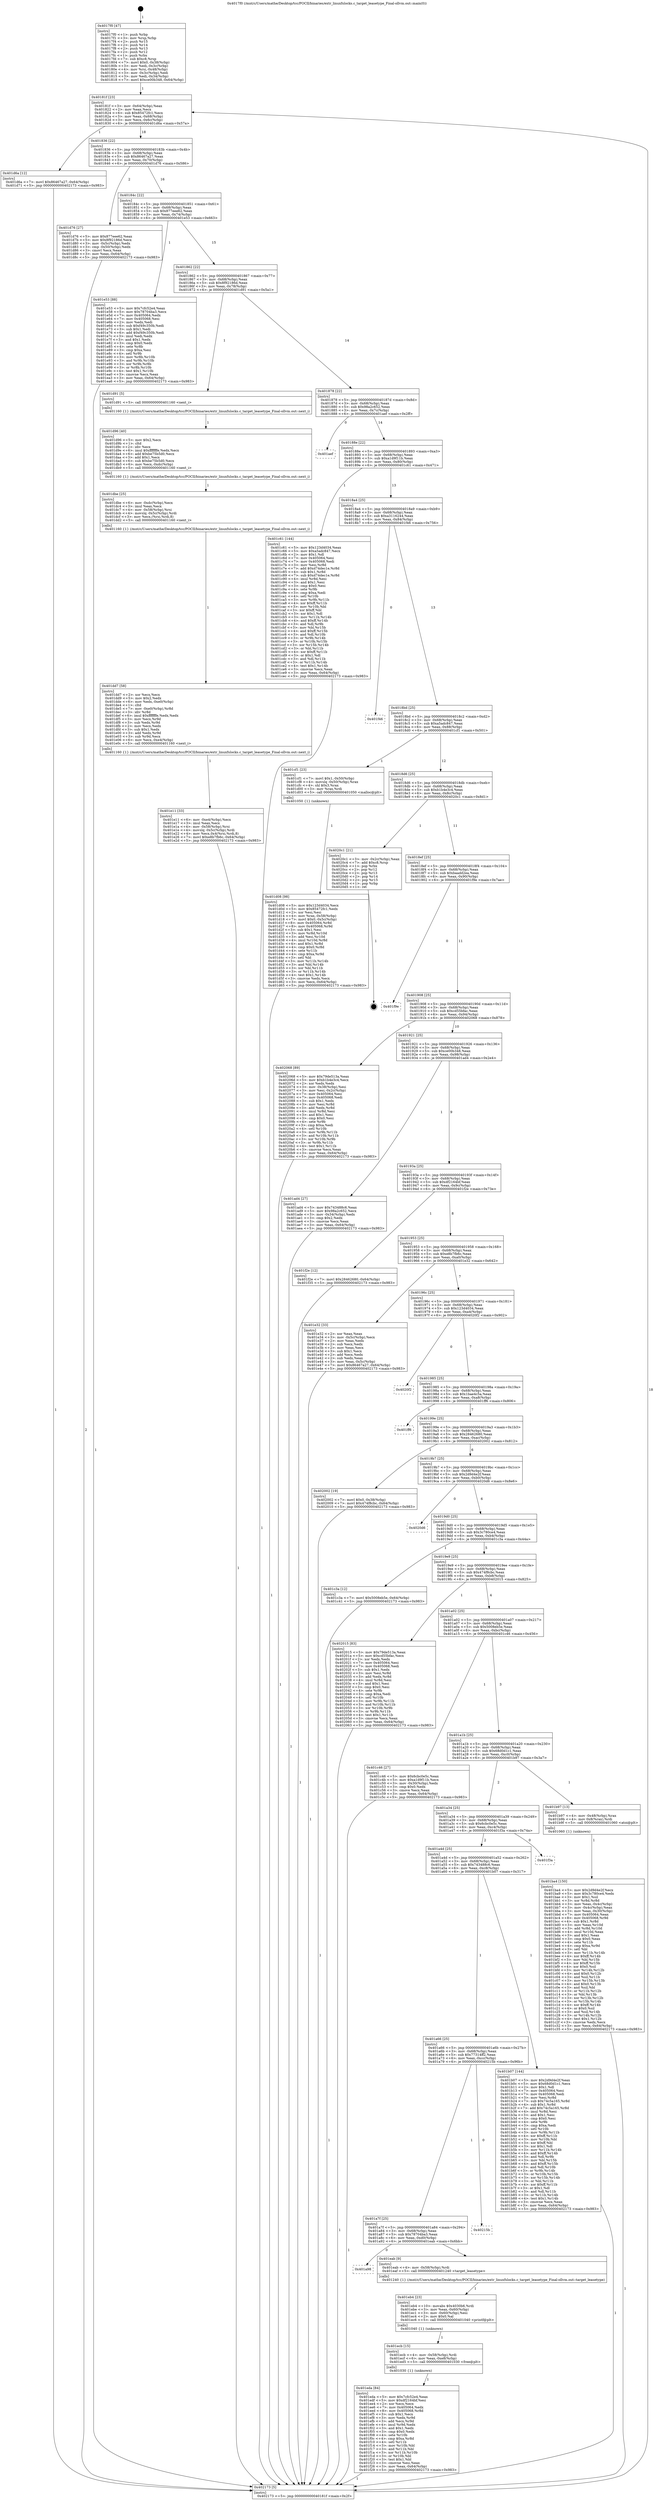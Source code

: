 digraph "0x4017f0" {
  label = "0x4017f0 (/mnt/c/Users/mathe/Desktop/tcc/POCII/binaries/extr_linuxfslocks.c_target_leasetype_Final-ollvm.out::main(0))"
  labelloc = "t"
  node[shape=record]

  Entry [label="",width=0.3,height=0.3,shape=circle,fillcolor=black,style=filled]
  "0x40181f" [label="{
     0x40181f [23]\l
     | [instrs]\l
     &nbsp;&nbsp;0x40181f \<+3\>: mov -0x64(%rbp),%eax\l
     &nbsp;&nbsp;0x401822 \<+2\>: mov %eax,%ecx\l
     &nbsp;&nbsp;0x401824 \<+6\>: sub $0x85472fc1,%ecx\l
     &nbsp;&nbsp;0x40182a \<+3\>: mov %eax,-0x68(%rbp)\l
     &nbsp;&nbsp;0x40182d \<+3\>: mov %ecx,-0x6c(%rbp)\l
     &nbsp;&nbsp;0x401830 \<+6\>: je 0000000000401d6a \<main+0x57a\>\l
  }"]
  "0x401d6a" [label="{
     0x401d6a [12]\l
     | [instrs]\l
     &nbsp;&nbsp;0x401d6a \<+7\>: movl $0x86467a27,-0x64(%rbp)\l
     &nbsp;&nbsp;0x401d71 \<+5\>: jmp 0000000000402173 \<main+0x983\>\l
  }"]
  "0x401836" [label="{
     0x401836 [22]\l
     | [instrs]\l
     &nbsp;&nbsp;0x401836 \<+5\>: jmp 000000000040183b \<main+0x4b\>\l
     &nbsp;&nbsp;0x40183b \<+3\>: mov -0x68(%rbp),%eax\l
     &nbsp;&nbsp;0x40183e \<+5\>: sub $0x86467a27,%eax\l
     &nbsp;&nbsp;0x401843 \<+3\>: mov %eax,-0x70(%rbp)\l
     &nbsp;&nbsp;0x401846 \<+6\>: je 0000000000401d76 \<main+0x586\>\l
  }"]
  Exit [label="",width=0.3,height=0.3,shape=circle,fillcolor=black,style=filled,peripheries=2]
  "0x401d76" [label="{
     0x401d76 [27]\l
     | [instrs]\l
     &nbsp;&nbsp;0x401d76 \<+5\>: mov $0x877eee62,%eax\l
     &nbsp;&nbsp;0x401d7b \<+5\>: mov $0x8f92186d,%ecx\l
     &nbsp;&nbsp;0x401d80 \<+3\>: mov -0x5c(%rbp),%edx\l
     &nbsp;&nbsp;0x401d83 \<+3\>: cmp -0x50(%rbp),%edx\l
     &nbsp;&nbsp;0x401d86 \<+3\>: cmovl %ecx,%eax\l
     &nbsp;&nbsp;0x401d89 \<+3\>: mov %eax,-0x64(%rbp)\l
     &nbsp;&nbsp;0x401d8c \<+5\>: jmp 0000000000402173 \<main+0x983\>\l
  }"]
  "0x40184c" [label="{
     0x40184c [22]\l
     | [instrs]\l
     &nbsp;&nbsp;0x40184c \<+5\>: jmp 0000000000401851 \<main+0x61\>\l
     &nbsp;&nbsp;0x401851 \<+3\>: mov -0x68(%rbp),%eax\l
     &nbsp;&nbsp;0x401854 \<+5\>: sub $0x877eee62,%eax\l
     &nbsp;&nbsp;0x401859 \<+3\>: mov %eax,-0x74(%rbp)\l
     &nbsp;&nbsp;0x40185c \<+6\>: je 0000000000401e53 \<main+0x663\>\l
  }"]
  "0x401eda" [label="{
     0x401eda [84]\l
     | [instrs]\l
     &nbsp;&nbsp;0x401eda \<+5\>: mov $0x7cfc52e4,%eax\l
     &nbsp;&nbsp;0x401edf \<+5\>: mov $0xdf2164bf,%esi\l
     &nbsp;&nbsp;0x401ee4 \<+2\>: xor %ecx,%ecx\l
     &nbsp;&nbsp;0x401ee6 \<+7\>: mov 0x405064,%edx\l
     &nbsp;&nbsp;0x401eed \<+8\>: mov 0x405068,%r8d\l
     &nbsp;&nbsp;0x401ef5 \<+3\>: sub $0x1,%ecx\l
     &nbsp;&nbsp;0x401ef8 \<+3\>: mov %edx,%r9d\l
     &nbsp;&nbsp;0x401efb \<+3\>: add %ecx,%r9d\l
     &nbsp;&nbsp;0x401efe \<+4\>: imul %r9d,%edx\l
     &nbsp;&nbsp;0x401f02 \<+3\>: and $0x1,%edx\l
     &nbsp;&nbsp;0x401f05 \<+3\>: cmp $0x0,%edx\l
     &nbsp;&nbsp;0x401f08 \<+4\>: sete %r10b\l
     &nbsp;&nbsp;0x401f0c \<+4\>: cmp $0xa,%r8d\l
     &nbsp;&nbsp;0x401f10 \<+4\>: setl %r11b\l
     &nbsp;&nbsp;0x401f14 \<+3\>: mov %r10b,%bl\l
     &nbsp;&nbsp;0x401f17 \<+3\>: and %r11b,%bl\l
     &nbsp;&nbsp;0x401f1a \<+3\>: xor %r11b,%r10b\l
     &nbsp;&nbsp;0x401f1d \<+3\>: or %r10b,%bl\l
     &nbsp;&nbsp;0x401f20 \<+3\>: test $0x1,%bl\l
     &nbsp;&nbsp;0x401f23 \<+3\>: cmovne %esi,%eax\l
     &nbsp;&nbsp;0x401f26 \<+3\>: mov %eax,-0x64(%rbp)\l
     &nbsp;&nbsp;0x401f29 \<+5\>: jmp 0000000000402173 \<main+0x983\>\l
  }"]
  "0x401e53" [label="{
     0x401e53 [88]\l
     | [instrs]\l
     &nbsp;&nbsp;0x401e53 \<+5\>: mov $0x7cfc52e4,%eax\l
     &nbsp;&nbsp;0x401e58 \<+5\>: mov $0x78704ba3,%ecx\l
     &nbsp;&nbsp;0x401e5d \<+7\>: mov 0x405064,%edx\l
     &nbsp;&nbsp;0x401e64 \<+7\>: mov 0x405068,%esi\l
     &nbsp;&nbsp;0x401e6b \<+2\>: mov %edx,%edi\l
     &nbsp;&nbsp;0x401e6d \<+6\>: sub $0xf49c350b,%edi\l
     &nbsp;&nbsp;0x401e73 \<+3\>: sub $0x1,%edi\l
     &nbsp;&nbsp;0x401e76 \<+6\>: add $0xf49c350b,%edi\l
     &nbsp;&nbsp;0x401e7c \<+3\>: imul %edi,%edx\l
     &nbsp;&nbsp;0x401e7f \<+3\>: and $0x1,%edx\l
     &nbsp;&nbsp;0x401e82 \<+3\>: cmp $0x0,%edx\l
     &nbsp;&nbsp;0x401e85 \<+4\>: sete %r8b\l
     &nbsp;&nbsp;0x401e89 \<+3\>: cmp $0xa,%esi\l
     &nbsp;&nbsp;0x401e8c \<+4\>: setl %r9b\l
     &nbsp;&nbsp;0x401e90 \<+3\>: mov %r8b,%r10b\l
     &nbsp;&nbsp;0x401e93 \<+3\>: and %r9b,%r10b\l
     &nbsp;&nbsp;0x401e96 \<+3\>: xor %r9b,%r8b\l
     &nbsp;&nbsp;0x401e99 \<+3\>: or %r8b,%r10b\l
     &nbsp;&nbsp;0x401e9c \<+4\>: test $0x1,%r10b\l
     &nbsp;&nbsp;0x401ea0 \<+3\>: cmovne %ecx,%eax\l
     &nbsp;&nbsp;0x401ea3 \<+3\>: mov %eax,-0x64(%rbp)\l
     &nbsp;&nbsp;0x401ea6 \<+5\>: jmp 0000000000402173 \<main+0x983\>\l
  }"]
  "0x401862" [label="{
     0x401862 [22]\l
     | [instrs]\l
     &nbsp;&nbsp;0x401862 \<+5\>: jmp 0000000000401867 \<main+0x77\>\l
     &nbsp;&nbsp;0x401867 \<+3\>: mov -0x68(%rbp),%eax\l
     &nbsp;&nbsp;0x40186a \<+5\>: sub $0x8f92186d,%eax\l
     &nbsp;&nbsp;0x40186f \<+3\>: mov %eax,-0x78(%rbp)\l
     &nbsp;&nbsp;0x401872 \<+6\>: je 0000000000401d91 \<main+0x5a1\>\l
  }"]
  "0x401ecb" [label="{
     0x401ecb [15]\l
     | [instrs]\l
     &nbsp;&nbsp;0x401ecb \<+4\>: mov -0x58(%rbp),%rdi\l
     &nbsp;&nbsp;0x401ecf \<+6\>: mov %eax,-0xe8(%rbp)\l
     &nbsp;&nbsp;0x401ed5 \<+5\>: call 0000000000401030 \<free@plt\>\l
     | [calls]\l
     &nbsp;&nbsp;0x401030 \{1\} (unknown)\l
  }"]
  "0x401d91" [label="{
     0x401d91 [5]\l
     | [instrs]\l
     &nbsp;&nbsp;0x401d91 \<+5\>: call 0000000000401160 \<next_i\>\l
     | [calls]\l
     &nbsp;&nbsp;0x401160 \{1\} (/mnt/c/Users/mathe/Desktop/tcc/POCII/binaries/extr_linuxfslocks.c_target_leasetype_Final-ollvm.out::next_i)\l
  }"]
  "0x401878" [label="{
     0x401878 [22]\l
     | [instrs]\l
     &nbsp;&nbsp;0x401878 \<+5\>: jmp 000000000040187d \<main+0x8d\>\l
     &nbsp;&nbsp;0x40187d \<+3\>: mov -0x68(%rbp),%eax\l
     &nbsp;&nbsp;0x401880 \<+5\>: sub $0x98a2c652,%eax\l
     &nbsp;&nbsp;0x401885 \<+3\>: mov %eax,-0x7c(%rbp)\l
     &nbsp;&nbsp;0x401888 \<+6\>: je 0000000000401aef \<main+0x2ff\>\l
  }"]
  "0x401eb4" [label="{
     0x401eb4 [23]\l
     | [instrs]\l
     &nbsp;&nbsp;0x401eb4 \<+10\>: movabs $0x4030b6,%rdi\l
     &nbsp;&nbsp;0x401ebe \<+3\>: mov %eax,-0x60(%rbp)\l
     &nbsp;&nbsp;0x401ec1 \<+3\>: mov -0x60(%rbp),%esi\l
     &nbsp;&nbsp;0x401ec4 \<+2\>: mov $0x0,%al\l
     &nbsp;&nbsp;0x401ec6 \<+5\>: call 0000000000401040 \<printf@plt\>\l
     | [calls]\l
     &nbsp;&nbsp;0x401040 \{1\} (unknown)\l
  }"]
  "0x401aef" [label="{
     0x401aef\l
  }", style=dashed]
  "0x40188e" [label="{
     0x40188e [22]\l
     | [instrs]\l
     &nbsp;&nbsp;0x40188e \<+5\>: jmp 0000000000401893 \<main+0xa3\>\l
     &nbsp;&nbsp;0x401893 \<+3\>: mov -0x68(%rbp),%eax\l
     &nbsp;&nbsp;0x401896 \<+5\>: sub $0xa1d9f11b,%eax\l
     &nbsp;&nbsp;0x40189b \<+3\>: mov %eax,-0x80(%rbp)\l
     &nbsp;&nbsp;0x40189e \<+6\>: je 0000000000401c61 \<main+0x471\>\l
  }"]
  "0x401a98" [label="{
     0x401a98\l
  }", style=dashed]
  "0x401c61" [label="{
     0x401c61 [144]\l
     | [instrs]\l
     &nbsp;&nbsp;0x401c61 \<+5\>: mov $0x123d4034,%eax\l
     &nbsp;&nbsp;0x401c66 \<+5\>: mov $0xa5adc847,%ecx\l
     &nbsp;&nbsp;0x401c6b \<+2\>: mov $0x1,%dl\l
     &nbsp;&nbsp;0x401c6d \<+7\>: mov 0x405064,%esi\l
     &nbsp;&nbsp;0x401c74 \<+7\>: mov 0x405068,%edi\l
     &nbsp;&nbsp;0x401c7b \<+3\>: mov %esi,%r8d\l
     &nbsp;&nbsp;0x401c7e \<+7\>: add $0xd74dec1e,%r8d\l
     &nbsp;&nbsp;0x401c85 \<+4\>: sub $0x1,%r8d\l
     &nbsp;&nbsp;0x401c89 \<+7\>: sub $0xd74dec1e,%r8d\l
     &nbsp;&nbsp;0x401c90 \<+4\>: imul %r8d,%esi\l
     &nbsp;&nbsp;0x401c94 \<+3\>: and $0x1,%esi\l
     &nbsp;&nbsp;0x401c97 \<+3\>: cmp $0x0,%esi\l
     &nbsp;&nbsp;0x401c9a \<+4\>: sete %r9b\l
     &nbsp;&nbsp;0x401c9e \<+3\>: cmp $0xa,%edi\l
     &nbsp;&nbsp;0x401ca1 \<+4\>: setl %r10b\l
     &nbsp;&nbsp;0x401ca5 \<+3\>: mov %r9b,%r11b\l
     &nbsp;&nbsp;0x401ca8 \<+4\>: xor $0xff,%r11b\l
     &nbsp;&nbsp;0x401cac \<+3\>: mov %r10b,%bl\l
     &nbsp;&nbsp;0x401caf \<+3\>: xor $0xff,%bl\l
     &nbsp;&nbsp;0x401cb2 \<+3\>: xor $0x1,%dl\l
     &nbsp;&nbsp;0x401cb5 \<+3\>: mov %r11b,%r14b\l
     &nbsp;&nbsp;0x401cb8 \<+4\>: and $0xff,%r14b\l
     &nbsp;&nbsp;0x401cbc \<+3\>: and %dl,%r9b\l
     &nbsp;&nbsp;0x401cbf \<+3\>: mov %bl,%r15b\l
     &nbsp;&nbsp;0x401cc2 \<+4\>: and $0xff,%r15b\l
     &nbsp;&nbsp;0x401cc6 \<+3\>: and %dl,%r10b\l
     &nbsp;&nbsp;0x401cc9 \<+3\>: or %r9b,%r14b\l
     &nbsp;&nbsp;0x401ccc \<+3\>: or %r10b,%r15b\l
     &nbsp;&nbsp;0x401ccf \<+3\>: xor %r15b,%r14b\l
     &nbsp;&nbsp;0x401cd2 \<+3\>: or %bl,%r11b\l
     &nbsp;&nbsp;0x401cd5 \<+4\>: xor $0xff,%r11b\l
     &nbsp;&nbsp;0x401cd9 \<+3\>: or $0x1,%dl\l
     &nbsp;&nbsp;0x401cdc \<+3\>: and %dl,%r11b\l
     &nbsp;&nbsp;0x401cdf \<+3\>: or %r11b,%r14b\l
     &nbsp;&nbsp;0x401ce2 \<+4\>: test $0x1,%r14b\l
     &nbsp;&nbsp;0x401ce6 \<+3\>: cmovne %ecx,%eax\l
     &nbsp;&nbsp;0x401ce9 \<+3\>: mov %eax,-0x64(%rbp)\l
     &nbsp;&nbsp;0x401cec \<+5\>: jmp 0000000000402173 \<main+0x983\>\l
  }"]
  "0x4018a4" [label="{
     0x4018a4 [25]\l
     | [instrs]\l
     &nbsp;&nbsp;0x4018a4 \<+5\>: jmp 00000000004018a9 \<main+0xb9\>\l
     &nbsp;&nbsp;0x4018a9 \<+3\>: mov -0x68(%rbp),%eax\l
     &nbsp;&nbsp;0x4018ac \<+5\>: sub $0xa3116244,%eax\l
     &nbsp;&nbsp;0x4018b1 \<+6\>: mov %eax,-0x84(%rbp)\l
     &nbsp;&nbsp;0x4018b7 \<+6\>: je 0000000000401f46 \<main+0x756\>\l
  }"]
  "0x401eab" [label="{
     0x401eab [9]\l
     | [instrs]\l
     &nbsp;&nbsp;0x401eab \<+4\>: mov -0x58(%rbp),%rdi\l
     &nbsp;&nbsp;0x401eaf \<+5\>: call 0000000000401240 \<target_leasetype\>\l
     | [calls]\l
     &nbsp;&nbsp;0x401240 \{1\} (/mnt/c/Users/mathe/Desktop/tcc/POCII/binaries/extr_linuxfslocks.c_target_leasetype_Final-ollvm.out::target_leasetype)\l
  }"]
  "0x401f46" [label="{
     0x401f46\l
  }", style=dashed]
  "0x4018bd" [label="{
     0x4018bd [25]\l
     | [instrs]\l
     &nbsp;&nbsp;0x4018bd \<+5\>: jmp 00000000004018c2 \<main+0xd2\>\l
     &nbsp;&nbsp;0x4018c2 \<+3\>: mov -0x68(%rbp),%eax\l
     &nbsp;&nbsp;0x4018c5 \<+5\>: sub $0xa5adc847,%eax\l
     &nbsp;&nbsp;0x4018ca \<+6\>: mov %eax,-0x88(%rbp)\l
     &nbsp;&nbsp;0x4018d0 \<+6\>: je 0000000000401cf1 \<main+0x501\>\l
  }"]
  "0x401a7f" [label="{
     0x401a7f [25]\l
     | [instrs]\l
     &nbsp;&nbsp;0x401a7f \<+5\>: jmp 0000000000401a84 \<main+0x294\>\l
     &nbsp;&nbsp;0x401a84 \<+3\>: mov -0x68(%rbp),%eax\l
     &nbsp;&nbsp;0x401a87 \<+5\>: sub $0x78704ba3,%eax\l
     &nbsp;&nbsp;0x401a8c \<+6\>: mov %eax,-0xd0(%rbp)\l
     &nbsp;&nbsp;0x401a92 \<+6\>: je 0000000000401eab \<main+0x6bb\>\l
  }"]
  "0x401cf1" [label="{
     0x401cf1 [23]\l
     | [instrs]\l
     &nbsp;&nbsp;0x401cf1 \<+7\>: movl $0x1,-0x50(%rbp)\l
     &nbsp;&nbsp;0x401cf8 \<+4\>: movslq -0x50(%rbp),%rax\l
     &nbsp;&nbsp;0x401cfc \<+4\>: shl $0x3,%rax\l
     &nbsp;&nbsp;0x401d00 \<+3\>: mov %rax,%rdi\l
     &nbsp;&nbsp;0x401d03 \<+5\>: call 0000000000401050 \<malloc@plt\>\l
     | [calls]\l
     &nbsp;&nbsp;0x401050 \{1\} (unknown)\l
  }"]
  "0x4018d6" [label="{
     0x4018d6 [25]\l
     | [instrs]\l
     &nbsp;&nbsp;0x4018d6 \<+5\>: jmp 00000000004018db \<main+0xeb\>\l
     &nbsp;&nbsp;0x4018db \<+3\>: mov -0x68(%rbp),%eax\l
     &nbsp;&nbsp;0x4018de \<+5\>: sub $0xb1b4e3c4,%eax\l
     &nbsp;&nbsp;0x4018e3 \<+6\>: mov %eax,-0x8c(%rbp)\l
     &nbsp;&nbsp;0x4018e9 \<+6\>: je 00000000004020c1 \<main+0x8d1\>\l
  }"]
  "0x40215b" [label="{
     0x40215b\l
  }", style=dashed]
  "0x4020c1" [label="{
     0x4020c1 [21]\l
     | [instrs]\l
     &nbsp;&nbsp;0x4020c1 \<+3\>: mov -0x2c(%rbp),%eax\l
     &nbsp;&nbsp;0x4020c4 \<+7\>: add $0xc8,%rsp\l
     &nbsp;&nbsp;0x4020cb \<+1\>: pop %rbx\l
     &nbsp;&nbsp;0x4020cc \<+2\>: pop %r12\l
     &nbsp;&nbsp;0x4020ce \<+2\>: pop %r13\l
     &nbsp;&nbsp;0x4020d0 \<+2\>: pop %r14\l
     &nbsp;&nbsp;0x4020d2 \<+2\>: pop %r15\l
     &nbsp;&nbsp;0x4020d4 \<+1\>: pop %rbp\l
     &nbsp;&nbsp;0x4020d5 \<+1\>: ret\l
  }"]
  "0x4018ef" [label="{
     0x4018ef [25]\l
     | [instrs]\l
     &nbsp;&nbsp;0x4018ef \<+5\>: jmp 00000000004018f4 \<main+0x104\>\l
     &nbsp;&nbsp;0x4018f4 \<+3\>: mov -0x68(%rbp),%eax\l
     &nbsp;&nbsp;0x4018f7 \<+5\>: sub $0xbaadd2ea,%eax\l
     &nbsp;&nbsp;0x4018fc \<+6\>: mov %eax,-0x90(%rbp)\l
     &nbsp;&nbsp;0x401902 \<+6\>: je 0000000000401f9e \<main+0x7ae\>\l
  }"]
  "0x401e11" [label="{
     0x401e11 [33]\l
     | [instrs]\l
     &nbsp;&nbsp;0x401e11 \<+6\>: mov -0xe4(%rbp),%ecx\l
     &nbsp;&nbsp;0x401e17 \<+3\>: imul %eax,%ecx\l
     &nbsp;&nbsp;0x401e1a \<+4\>: mov -0x58(%rbp),%rsi\l
     &nbsp;&nbsp;0x401e1e \<+4\>: movslq -0x5c(%rbp),%rdi\l
     &nbsp;&nbsp;0x401e22 \<+4\>: mov %ecx,0x4(%rsi,%rdi,8)\l
     &nbsp;&nbsp;0x401e26 \<+7\>: movl $0xe8b7fb6c,-0x64(%rbp)\l
     &nbsp;&nbsp;0x401e2d \<+5\>: jmp 0000000000402173 \<main+0x983\>\l
  }"]
  "0x401f9e" [label="{
     0x401f9e\l
  }", style=dashed]
  "0x401908" [label="{
     0x401908 [25]\l
     | [instrs]\l
     &nbsp;&nbsp;0x401908 \<+5\>: jmp 000000000040190d \<main+0x11d\>\l
     &nbsp;&nbsp;0x40190d \<+3\>: mov -0x68(%rbp),%eax\l
     &nbsp;&nbsp;0x401910 \<+5\>: sub $0xcd55bfac,%eax\l
     &nbsp;&nbsp;0x401915 \<+6\>: mov %eax,-0x94(%rbp)\l
     &nbsp;&nbsp;0x40191b \<+6\>: je 0000000000402068 \<main+0x878\>\l
  }"]
  "0x401dd7" [label="{
     0x401dd7 [58]\l
     | [instrs]\l
     &nbsp;&nbsp;0x401dd7 \<+2\>: xor %ecx,%ecx\l
     &nbsp;&nbsp;0x401dd9 \<+5\>: mov $0x2,%edx\l
     &nbsp;&nbsp;0x401dde \<+6\>: mov %edx,-0xe0(%rbp)\l
     &nbsp;&nbsp;0x401de4 \<+1\>: cltd\l
     &nbsp;&nbsp;0x401de5 \<+7\>: mov -0xe0(%rbp),%r8d\l
     &nbsp;&nbsp;0x401dec \<+3\>: idiv %r8d\l
     &nbsp;&nbsp;0x401def \<+6\>: imul $0xfffffffe,%edx,%edx\l
     &nbsp;&nbsp;0x401df5 \<+3\>: mov %ecx,%r9d\l
     &nbsp;&nbsp;0x401df8 \<+3\>: sub %edx,%r9d\l
     &nbsp;&nbsp;0x401dfb \<+2\>: mov %ecx,%edx\l
     &nbsp;&nbsp;0x401dfd \<+3\>: sub $0x1,%edx\l
     &nbsp;&nbsp;0x401e00 \<+3\>: add %edx,%r9d\l
     &nbsp;&nbsp;0x401e03 \<+3\>: sub %r9d,%ecx\l
     &nbsp;&nbsp;0x401e06 \<+6\>: mov %ecx,-0xe4(%rbp)\l
     &nbsp;&nbsp;0x401e0c \<+5\>: call 0000000000401160 \<next_i\>\l
     | [calls]\l
     &nbsp;&nbsp;0x401160 \{1\} (/mnt/c/Users/mathe/Desktop/tcc/POCII/binaries/extr_linuxfslocks.c_target_leasetype_Final-ollvm.out::next_i)\l
  }"]
  "0x402068" [label="{
     0x402068 [89]\l
     | [instrs]\l
     &nbsp;&nbsp;0x402068 \<+5\>: mov $0x79de513a,%eax\l
     &nbsp;&nbsp;0x40206d \<+5\>: mov $0xb1b4e3c4,%ecx\l
     &nbsp;&nbsp;0x402072 \<+2\>: xor %edx,%edx\l
     &nbsp;&nbsp;0x402074 \<+3\>: mov -0x38(%rbp),%esi\l
     &nbsp;&nbsp;0x402077 \<+3\>: mov %esi,-0x2c(%rbp)\l
     &nbsp;&nbsp;0x40207a \<+7\>: mov 0x405064,%esi\l
     &nbsp;&nbsp;0x402081 \<+7\>: mov 0x405068,%edi\l
     &nbsp;&nbsp;0x402088 \<+3\>: sub $0x1,%edx\l
     &nbsp;&nbsp;0x40208b \<+3\>: mov %esi,%r8d\l
     &nbsp;&nbsp;0x40208e \<+3\>: add %edx,%r8d\l
     &nbsp;&nbsp;0x402091 \<+4\>: imul %r8d,%esi\l
     &nbsp;&nbsp;0x402095 \<+3\>: and $0x1,%esi\l
     &nbsp;&nbsp;0x402098 \<+3\>: cmp $0x0,%esi\l
     &nbsp;&nbsp;0x40209b \<+4\>: sete %r9b\l
     &nbsp;&nbsp;0x40209f \<+3\>: cmp $0xa,%edi\l
     &nbsp;&nbsp;0x4020a2 \<+4\>: setl %r10b\l
     &nbsp;&nbsp;0x4020a6 \<+3\>: mov %r9b,%r11b\l
     &nbsp;&nbsp;0x4020a9 \<+3\>: and %r10b,%r11b\l
     &nbsp;&nbsp;0x4020ac \<+3\>: xor %r10b,%r9b\l
     &nbsp;&nbsp;0x4020af \<+3\>: or %r9b,%r11b\l
     &nbsp;&nbsp;0x4020b2 \<+4\>: test $0x1,%r11b\l
     &nbsp;&nbsp;0x4020b6 \<+3\>: cmovne %ecx,%eax\l
     &nbsp;&nbsp;0x4020b9 \<+3\>: mov %eax,-0x64(%rbp)\l
     &nbsp;&nbsp;0x4020bc \<+5\>: jmp 0000000000402173 \<main+0x983\>\l
  }"]
  "0x401921" [label="{
     0x401921 [25]\l
     | [instrs]\l
     &nbsp;&nbsp;0x401921 \<+5\>: jmp 0000000000401926 \<main+0x136\>\l
     &nbsp;&nbsp;0x401926 \<+3\>: mov -0x68(%rbp),%eax\l
     &nbsp;&nbsp;0x401929 \<+5\>: sub $0xce00b348,%eax\l
     &nbsp;&nbsp;0x40192e \<+6\>: mov %eax,-0x98(%rbp)\l
     &nbsp;&nbsp;0x401934 \<+6\>: je 0000000000401ad4 \<main+0x2e4\>\l
  }"]
  "0x401dbe" [label="{
     0x401dbe [25]\l
     | [instrs]\l
     &nbsp;&nbsp;0x401dbe \<+6\>: mov -0xdc(%rbp),%ecx\l
     &nbsp;&nbsp;0x401dc4 \<+3\>: imul %eax,%ecx\l
     &nbsp;&nbsp;0x401dc7 \<+4\>: mov -0x58(%rbp),%rsi\l
     &nbsp;&nbsp;0x401dcb \<+4\>: movslq -0x5c(%rbp),%rdi\l
     &nbsp;&nbsp;0x401dcf \<+3\>: mov %ecx,(%rsi,%rdi,8)\l
     &nbsp;&nbsp;0x401dd2 \<+5\>: call 0000000000401160 \<next_i\>\l
     | [calls]\l
     &nbsp;&nbsp;0x401160 \{1\} (/mnt/c/Users/mathe/Desktop/tcc/POCII/binaries/extr_linuxfslocks.c_target_leasetype_Final-ollvm.out::next_i)\l
  }"]
  "0x401ad4" [label="{
     0x401ad4 [27]\l
     | [instrs]\l
     &nbsp;&nbsp;0x401ad4 \<+5\>: mov $0x743488c6,%eax\l
     &nbsp;&nbsp;0x401ad9 \<+5\>: mov $0x98a2c652,%ecx\l
     &nbsp;&nbsp;0x401ade \<+3\>: mov -0x34(%rbp),%edx\l
     &nbsp;&nbsp;0x401ae1 \<+3\>: cmp $0x2,%edx\l
     &nbsp;&nbsp;0x401ae4 \<+3\>: cmovne %ecx,%eax\l
     &nbsp;&nbsp;0x401ae7 \<+3\>: mov %eax,-0x64(%rbp)\l
     &nbsp;&nbsp;0x401aea \<+5\>: jmp 0000000000402173 \<main+0x983\>\l
  }"]
  "0x40193a" [label="{
     0x40193a [25]\l
     | [instrs]\l
     &nbsp;&nbsp;0x40193a \<+5\>: jmp 000000000040193f \<main+0x14f\>\l
     &nbsp;&nbsp;0x40193f \<+3\>: mov -0x68(%rbp),%eax\l
     &nbsp;&nbsp;0x401942 \<+5\>: sub $0xdf2164bf,%eax\l
     &nbsp;&nbsp;0x401947 \<+6\>: mov %eax,-0x9c(%rbp)\l
     &nbsp;&nbsp;0x40194d \<+6\>: je 0000000000401f2e \<main+0x73e\>\l
  }"]
  "0x402173" [label="{
     0x402173 [5]\l
     | [instrs]\l
     &nbsp;&nbsp;0x402173 \<+5\>: jmp 000000000040181f \<main+0x2f\>\l
  }"]
  "0x4017f0" [label="{
     0x4017f0 [47]\l
     | [instrs]\l
     &nbsp;&nbsp;0x4017f0 \<+1\>: push %rbp\l
     &nbsp;&nbsp;0x4017f1 \<+3\>: mov %rsp,%rbp\l
     &nbsp;&nbsp;0x4017f4 \<+2\>: push %r15\l
     &nbsp;&nbsp;0x4017f6 \<+2\>: push %r14\l
     &nbsp;&nbsp;0x4017f8 \<+2\>: push %r13\l
     &nbsp;&nbsp;0x4017fa \<+2\>: push %r12\l
     &nbsp;&nbsp;0x4017fc \<+1\>: push %rbx\l
     &nbsp;&nbsp;0x4017fd \<+7\>: sub $0xc8,%rsp\l
     &nbsp;&nbsp;0x401804 \<+7\>: movl $0x0,-0x38(%rbp)\l
     &nbsp;&nbsp;0x40180b \<+3\>: mov %edi,-0x3c(%rbp)\l
     &nbsp;&nbsp;0x40180e \<+4\>: mov %rsi,-0x48(%rbp)\l
     &nbsp;&nbsp;0x401812 \<+3\>: mov -0x3c(%rbp),%edi\l
     &nbsp;&nbsp;0x401815 \<+3\>: mov %edi,-0x34(%rbp)\l
     &nbsp;&nbsp;0x401818 \<+7\>: movl $0xce00b348,-0x64(%rbp)\l
  }"]
  "0x401d96" [label="{
     0x401d96 [40]\l
     | [instrs]\l
     &nbsp;&nbsp;0x401d96 \<+5\>: mov $0x2,%ecx\l
     &nbsp;&nbsp;0x401d9b \<+1\>: cltd\l
     &nbsp;&nbsp;0x401d9c \<+2\>: idiv %ecx\l
     &nbsp;&nbsp;0x401d9e \<+6\>: imul $0xfffffffe,%edx,%ecx\l
     &nbsp;&nbsp;0x401da4 \<+6\>: add $0xbe75b5d0,%ecx\l
     &nbsp;&nbsp;0x401daa \<+3\>: add $0x1,%ecx\l
     &nbsp;&nbsp;0x401dad \<+6\>: sub $0xbe75b5d0,%ecx\l
     &nbsp;&nbsp;0x401db3 \<+6\>: mov %ecx,-0xdc(%rbp)\l
     &nbsp;&nbsp;0x401db9 \<+5\>: call 0000000000401160 \<next_i\>\l
     | [calls]\l
     &nbsp;&nbsp;0x401160 \{1\} (/mnt/c/Users/mathe/Desktop/tcc/POCII/binaries/extr_linuxfslocks.c_target_leasetype_Final-ollvm.out::next_i)\l
  }"]
  "0x401f2e" [label="{
     0x401f2e [12]\l
     | [instrs]\l
     &nbsp;&nbsp;0x401f2e \<+7\>: movl $0x28462680,-0x64(%rbp)\l
     &nbsp;&nbsp;0x401f35 \<+5\>: jmp 0000000000402173 \<main+0x983\>\l
  }"]
  "0x401953" [label="{
     0x401953 [25]\l
     | [instrs]\l
     &nbsp;&nbsp;0x401953 \<+5\>: jmp 0000000000401958 \<main+0x168\>\l
     &nbsp;&nbsp;0x401958 \<+3\>: mov -0x68(%rbp),%eax\l
     &nbsp;&nbsp;0x40195b \<+5\>: sub $0xe8b7fb6c,%eax\l
     &nbsp;&nbsp;0x401960 \<+6\>: mov %eax,-0xa0(%rbp)\l
     &nbsp;&nbsp;0x401966 \<+6\>: je 0000000000401e32 \<main+0x642\>\l
  }"]
  "0x401d08" [label="{
     0x401d08 [98]\l
     | [instrs]\l
     &nbsp;&nbsp;0x401d08 \<+5\>: mov $0x123d4034,%ecx\l
     &nbsp;&nbsp;0x401d0d \<+5\>: mov $0x85472fc1,%edx\l
     &nbsp;&nbsp;0x401d12 \<+2\>: xor %esi,%esi\l
     &nbsp;&nbsp;0x401d14 \<+4\>: mov %rax,-0x58(%rbp)\l
     &nbsp;&nbsp;0x401d18 \<+7\>: movl $0x0,-0x5c(%rbp)\l
     &nbsp;&nbsp;0x401d1f \<+8\>: mov 0x405064,%r8d\l
     &nbsp;&nbsp;0x401d27 \<+8\>: mov 0x405068,%r9d\l
     &nbsp;&nbsp;0x401d2f \<+3\>: sub $0x1,%esi\l
     &nbsp;&nbsp;0x401d32 \<+3\>: mov %r8d,%r10d\l
     &nbsp;&nbsp;0x401d35 \<+3\>: add %esi,%r10d\l
     &nbsp;&nbsp;0x401d38 \<+4\>: imul %r10d,%r8d\l
     &nbsp;&nbsp;0x401d3c \<+4\>: and $0x1,%r8d\l
     &nbsp;&nbsp;0x401d40 \<+4\>: cmp $0x0,%r8d\l
     &nbsp;&nbsp;0x401d44 \<+4\>: sete %r11b\l
     &nbsp;&nbsp;0x401d48 \<+4\>: cmp $0xa,%r9d\l
     &nbsp;&nbsp;0x401d4c \<+3\>: setl %bl\l
     &nbsp;&nbsp;0x401d4f \<+3\>: mov %r11b,%r14b\l
     &nbsp;&nbsp;0x401d52 \<+3\>: and %bl,%r14b\l
     &nbsp;&nbsp;0x401d55 \<+3\>: xor %bl,%r11b\l
     &nbsp;&nbsp;0x401d58 \<+3\>: or %r11b,%r14b\l
     &nbsp;&nbsp;0x401d5b \<+4\>: test $0x1,%r14b\l
     &nbsp;&nbsp;0x401d5f \<+3\>: cmovne %edx,%ecx\l
     &nbsp;&nbsp;0x401d62 \<+3\>: mov %ecx,-0x64(%rbp)\l
     &nbsp;&nbsp;0x401d65 \<+5\>: jmp 0000000000402173 \<main+0x983\>\l
  }"]
  "0x401e32" [label="{
     0x401e32 [33]\l
     | [instrs]\l
     &nbsp;&nbsp;0x401e32 \<+2\>: xor %eax,%eax\l
     &nbsp;&nbsp;0x401e34 \<+3\>: mov -0x5c(%rbp),%ecx\l
     &nbsp;&nbsp;0x401e37 \<+2\>: mov %eax,%edx\l
     &nbsp;&nbsp;0x401e39 \<+2\>: sub %ecx,%edx\l
     &nbsp;&nbsp;0x401e3b \<+2\>: mov %eax,%ecx\l
     &nbsp;&nbsp;0x401e3d \<+3\>: sub $0x1,%ecx\l
     &nbsp;&nbsp;0x401e40 \<+2\>: add %ecx,%edx\l
     &nbsp;&nbsp;0x401e42 \<+2\>: sub %edx,%eax\l
     &nbsp;&nbsp;0x401e44 \<+3\>: mov %eax,-0x5c(%rbp)\l
     &nbsp;&nbsp;0x401e47 \<+7\>: movl $0x86467a27,-0x64(%rbp)\l
     &nbsp;&nbsp;0x401e4e \<+5\>: jmp 0000000000402173 \<main+0x983\>\l
  }"]
  "0x40196c" [label="{
     0x40196c [25]\l
     | [instrs]\l
     &nbsp;&nbsp;0x40196c \<+5\>: jmp 0000000000401971 \<main+0x181\>\l
     &nbsp;&nbsp;0x401971 \<+3\>: mov -0x68(%rbp),%eax\l
     &nbsp;&nbsp;0x401974 \<+5\>: sub $0x123d4034,%eax\l
     &nbsp;&nbsp;0x401979 \<+6\>: mov %eax,-0xa4(%rbp)\l
     &nbsp;&nbsp;0x40197f \<+6\>: je 00000000004020f2 \<main+0x902\>\l
  }"]
  "0x401ba4" [label="{
     0x401ba4 [150]\l
     | [instrs]\l
     &nbsp;&nbsp;0x401ba4 \<+5\>: mov $0x2d9d4e2f,%ecx\l
     &nbsp;&nbsp;0x401ba9 \<+5\>: mov $0x3c780ce4,%edx\l
     &nbsp;&nbsp;0x401bae \<+3\>: mov $0x1,%sil\l
     &nbsp;&nbsp;0x401bb1 \<+3\>: xor %r8d,%r8d\l
     &nbsp;&nbsp;0x401bb4 \<+3\>: mov %eax,-0x4c(%rbp)\l
     &nbsp;&nbsp;0x401bb7 \<+3\>: mov -0x4c(%rbp),%eax\l
     &nbsp;&nbsp;0x401bba \<+3\>: mov %eax,-0x30(%rbp)\l
     &nbsp;&nbsp;0x401bbd \<+7\>: mov 0x405064,%eax\l
     &nbsp;&nbsp;0x401bc4 \<+8\>: mov 0x405068,%r9d\l
     &nbsp;&nbsp;0x401bcc \<+4\>: sub $0x1,%r8d\l
     &nbsp;&nbsp;0x401bd0 \<+3\>: mov %eax,%r10d\l
     &nbsp;&nbsp;0x401bd3 \<+3\>: add %r8d,%r10d\l
     &nbsp;&nbsp;0x401bd6 \<+4\>: imul %r10d,%eax\l
     &nbsp;&nbsp;0x401bda \<+3\>: and $0x1,%eax\l
     &nbsp;&nbsp;0x401bdd \<+3\>: cmp $0x0,%eax\l
     &nbsp;&nbsp;0x401be0 \<+4\>: sete %r11b\l
     &nbsp;&nbsp;0x401be4 \<+4\>: cmp $0xa,%r9d\l
     &nbsp;&nbsp;0x401be8 \<+3\>: setl %bl\l
     &nbsp;&nbsp;0x401beb \<+3\>: mov %r11b,%r14b\l
     &nbsp;&nbsp;0x401bee \<+4\>: xor $0xff,%r14b\l
     &nbsp;&nbsp;0x401bf2 \<+3\>: mov %bl,%r15b\l
     &nbsp;&nbsp;0x401bf5 \<+4\>: xor $0xff,%r15b\l
     &nbsp;&nbsp;0x401bf9 \<+4\>: xor $0x0,%sil\l
     &nbsp;&nbsp;0x401bfd \<+3\>: mov %r14b,%r12b\l
     &nbsp;&nbsp;0x401c00 \<+4\>: and $0x0,%r12b\l
     &nbsp;&nbsp;0x401c04 \<+3\>: and %sil,%r11b\l
     &nbsp;&nbsp;0x401c07 \<+3\>: mov %r15b,%r13b\l
     &nbsp;&nbsp;0x401c0a \<+4\>: and $0x0,%r13b\l
     &nbsp;&nbsp;0x401c0e \<+3\>: and %sil,%bl\l
     &nbsp;&nbsp;0x401c11 \<+3\>: or %r11b,%r12b\l
     &nbsp;&nbsp;0x401c14 \<+3\>: or %bl,%r13b\l
     &nbsp;&nbsp;0x401c17 \<+3\>: xor %r13b,%r12b\l
     &nbsp;&nbsp;0x401c1a \<+3\>: or %r15b,%r14b\l
     &nbsp;&nbsp;0x401c1d \<+4\>: xor $0xff,%r14b\l
     &nbsp;&nbsp;0x401c21 \<+4\>: or $0x0,%sil\l
     &nbsp;&nbsp;0x401c25 \<+3\>: and %sil,%r14b\l
     &nbsp;&nbsp;0x401c28 \<+3\>: or %r14b,%r12b\l
     &nbsp;&nbsp;0x401c2b \<+4\>: test $0x1,%r12b\l
     &nbsp;&nbsp;0x401c2f \<+3\>: cmovne %edx,%ecx\l
     &nbsp;&nbsp;0x401c32 \<+3\>: mov %ecx,-0x64(%rbp)\l
     &nbsp;&nbsp;0x401c35 \<+5\>: jmp 0000000000402173 \<main+0x983\>\l
  }"]
  "0x4020f2" [label="{
     0x4020f2\l
  }", style=dashed]
  "0x401985" [label="{
     0x401985 [25]\l
     | [instrs]\l
     &nbsp;&nbsp;0x401985 \<+5\>: jmp 000000000040198a \<main+0x19a\>\l
     &nbsp;&nbsp;0x40198a \<+3\>: mov -0x68(%rbp),%eax\l
     &nbsp;&nbsp;0x40198d \<+5\>: sub $0x1bae4c5a,%eax\l
     &nbsp;&nbsp;0x401992 \<+6\>: mov %eax,-0xa8(%rbp)\l
     &nbsp;&nbsp;0x401998 \<+6\>: je 0000000000401ff6 \<main+0x806\>\l
  }"]
  "0x401a66" [label="{
     0x401a66 [25]\l
     | [instrs]\l
     &nbsp;&nbsp;0x401a66 \<+5\>: jmp 0000000000401a6b \<main+0x27b\>\l
     &nbsp;&nbsp;0x401a6b \<+3\>: mov -0x68(%rbp),%eax\l
     &nbsp;&nbsp;0x401a6e \<+5\>: sub $0x77314ff2,%eax\l
     &nbsp;&nbsp;0x401a73 \<+6\>: mov %eax,-0xcc(%rbp)\l
     &nbsp;&nbsp;0x401a79 \<+6\>: je 000000000040215b \<main+0x96b\>\l
  }"]
  "0x401ff6" [label="{
     0x401ff6\l
  }", style=dashed]
  "0x40199e" [label="{
     0x40199e [25]\l
     | [instrs]\l
     &nbsp;&nbsp;0x40199e \<+5\>: jmp 00000000004019a3 \<main+0x1b3\>\l
     &nbsp;&nbsp;0x4019a3 \<+3\>: mov -0x68(%rbp),%eax\l
     &nbsp;&nbsp;0x4019a6 \<+5\>: sub $0x28462680,%eax\l
     &nbsp;&nbsp;0x4019ab \<+6\>: mov %eax,-0xac(%rbp)\l
     &nbsp;&nbsp;0x4019b1 \<+6\>: je 0000000000402002 \<main+0x812\>\l
  }"]
  "0x401b07" [label="{
     0x401b07 [144]\l
     | [instrs]\l
     &nbsp;&nbsp;0x401b07 \<+5\>: mov $0x2d9d4e2f,%eax\l
     &nbsp;&nbsp;0x401b0c \<+5\>: mov $0x68d0d1c1,%ecx\l
     &nbsp;&nbsp;0x401b11 \<+2\>: mov $0x1,%dl\l
     &nbsp;&nbsp;0x401b13 \<+7\>: mov 0x405064,%esi\l
     &nbsp;&nbsp;0x401b1a \<+7\>: mov 0x405068,%edi\l
     &nbsp;&nbsp;0x401b21 \<+3\>: mov %esi,%r8d\l
     &nbsp;&nbsp;0x401b24 \<+7\>: sub $0x74c5a165,%r8d\l
     &nbsp;&nbsp;0x401b2b \<+4\>: sub $0x1,%r8d\l
     &nbsp;&nbsp;0x401b2f \<+7\>: add $0x74c5a165,%r8d\l
     &nbsp;&nbsp;0x401b36 \<+4\>: imul %r8d,%esi\l
     &nbsp;&nbsp;0x401b3a \<+3\>: and $0x1,%esi\l
     &nbsp;&nbsp;0x401b3d \<+3\>: cmp $0x0,%esi\l
     &nbsp;&nbsp;0x401b40 \<+4\>: sete %r9b\l
     &nbsp;&nbsp;0x401b44 \<+3\>: cmp $0xa,%edi\l
     &nbsp;&nbsp;0x401b47 \<+4\>: setl %r10b\l
     &nbsp;&nbsp;0x401b4b \<+3\>: mov %r9b,%r11b\l
     &nbsp;&nbsp;0x401b4e \<+4\>: xor $0xff,%r11b\l
     &nbsp;&nbsp;0x401b52 \<+3\>: mov %r10b,%bl\l
     &nbsp;&nbsp;0x401b55 \<+3\>: xor $0xff,%bl\l
     &nbsp;&nbsp;0x401b58 \<+3\>: xor $0x1,%dl\l
     &nbsp;&nbsp;0x401b5b \<+3\>: mov %r11b,%r14b\l
     &nbsp;&nbsp;0x401b5e \<+4\>: and $0xff,%r14b\l
     &nbsp;&nbsp;0x401b62 \<+3\>: and %dl,%r9b\l
     &nbsp;&nbsp;0x401b65 \<+3\>: mov %bl,%r15b\l
     &nbsp;&nbsp;0x401b68 \<+4\>: and $0xff,%r15b\l
     &nbsp;&nbsp;0x401b6c \<+3\>: and %dl,%r10b\l
     &nbsp;&nbsp;0x401b6f \<+3\>: or %r9b,%r14b\l
     &nbsp;&nbsp;0x401b72 \<+3\>: or %r10b,%r15b\l
     &nbsp;&nbsp;0x401b75 \<+3\>: xor %r15b,%r14b\l
     &nbsp;&nbsp;0x401b78 \<+3\>: or %bl,%r11b\l
     &nbsp;&nbsp;0x401b7b \<+4\>: xor $0xff,%r11b\l
     &nbsp;&nbsp;0x401b7f \<+3\>: or $0x1,%dl\l
     &nbsp;&nbsp;0x401b82 \<+3\>: and %dl,%r11b\l
     &nbsp;&nbsp;0x401b85 \<+3\>: or %r11b,%r14b\l
     &nbsp;&nbsp;0x401b88 \<+4\>: test $0x1,%r14b\l
     &nbsp;&nbsp;0x401b8c \<+3\>: cmovne %ecx,%eax\l
     &nbsp;&nbsp;0x401b8f \<+3\>: mov %eax,-0x64(%rbp)\l
     &nbsp;&nbsp;0x401b92 \<+5\>: jmp 0000000000402173 \<main+0x983\>\l
  }"]
  "0x402002" [label="{
     0x402002 [19]\l
     | [instrs]\l
     &nbsp;&nbsp;0x402002 \<+7\>: movl $0x0,-0x38(%rbp)\l
     &nbsp;&nbsp;0x402009 \<+7\>: movl $0x474f8cbc,-0x64(%rbp)\l
     &nbsp;&nbsp;0x402010 \<+5\>: jmp 0000000000402173 \<main+0x983\>\l
  }"]
  "0x4019b7" [label="{
     0x4019b7 [25]\l
     | [instrs]\l
     &nbsp;&nbsp;0x4019b7 \<+5\>: jmp 00000000004019bc \<main+0x1cc\>\l
     &nbsp;&nbsp;0x4019bc \<+3\>: mov -0x68(%rbp),%eax\l
     &nbsp;&nbsp;0x4019bf \<+5\>: sub $0x2d9d4e2f,%eax\l
     &nbsp;&nbsp;0x4019c4 \<+6\>: mov %eax,-0xb0(%rbp)\l
     &nbsp;&nbsp;0x4019ca \<+6\>: je 00000000004020d6 \<main+0x8e6\>\l
  }"]
  "0x401a4d" [label="{
     0x401a4d [25]\l
     | [instrs]\l
     &nbsp;&nbsp;0x401a4d \<+5\>: jmp 0000000000401a52 \<main+0x262\>\l
     &nbsp;&nbsp;0x401a52 \<+3\>: mov -0x68(%rbp),%eax\l
     &nbsp;&nbsp;0x401a55 \<+5\>: sub $0x743488c6,%eax\l
     &nbsp;&nbsp;0x401a5a \<+6\>: mov %eax,-0xc8(%rbp)\l
     &nbsp;&nbsp;0x401a60 \<+6\>: je 0000000000401b07 \<main+0x317\>\l
  }"]
  "0x4020d6" [label="{
     0x4020d6\l
  }", style=dashed]
  "0x4019d0" [label="{
     0x4019d0 [25]\l
     | [instrs]\l
     &nbsp;&nbsp;0x4019d0 \<+5\>: jmp 00000000004019d5 \<main+0x1e5\>\l
     &nbsp;&nbsp;0x4019d5 \<+3\>: mov -0x68(%rbp),%eax\l
     &nbsp;&nbsp;0x4019d8 \<+5\>: sub $0x3c780ce4,%eax\l
     &nbsp;&nbsp;0x4019dd \<+6\>: mov %eax,-0xb4(%rbp)\l
     &nbsp;&nbsp;0x4019e3 \<+6\>: je 0000000000401c3a \<main+0x44a\>\l
  }"]
  "0x401f3a" [label="{
     0x401f3a\l
  }", style=dashed]
  "0x401c3a" [label="{
     0x401c3a [12]\l
     | [instrs]\l
     &nbsp;&nbsp;0x401c3a \<+7\>: movl $0x5008eb5e,-0x64(%rbp)\l
     &nbsp;&nbsp;0x401c41 \<+5\>: jmp 0000000000402173 \<main+0x983\>\l
  }"]
  "0x4019e9" [label="{
     0x4019e9 [25]\l
     | [instrs]\l
     &nbsp;&nbsp;0x4019e9 \<+5\>: jmp 00000000004019ee \<main+0x1fe\>\l
     &nbsp;&nbsp;0x4019ee \<+3\>: mov -0x68(%rbp),%eax\l
     &nbsp;&nbsp;0x4019f1 \<+5\>: sub $0x474f8cbc,%eax\l
     &nbsp;&nbsp;0x4019f6 \<+6\>: mov %eax,-0xb8(%rbp)\l
     &nbsp;&nbsp;0x4019fc \<+6\>: je 0000000000402015 \<main+0x825\>\l
  }"]
  "0x401a34" [label="{
     0x401a34 [25]\l
     | [instrs]\l
     &nbsp;&nbsp;0x401a34 \<+5\>: jmp 0000000000401a39 \<main+0x249\>\l
     &nbsp;&nbsp;0x401a39 \<+3\>: mov -0x68(%rbp),%eax\l
     &nbsp;&nbsp;0x401a3c \<+5\>: sub $0x6cbc0e5c,%eax\l
     &nbsp;&nbsp;0x401a41 \<+6\>: mov %eax,-0xc4(%rbp)\l
     &nbsp;&nbsp;0x401a47 \<+6\>: je 0000000000401f3a \<main+0x74a\>\l
  }"]
  "0x402015" [label="{
     0x402015 [83]\l
     | [instrs]\l
     &nbsp;&nbsp;0x402015 \<+5\>: mov $0x79de513a,%eax\l
     &nbsp;&nbsp;0x40201a \<+5\>: mov $0xcd55bfac,%ecx\l
     &nbsp;&nbsp;0x40201f \<+2\>: xor %edx,%edx\l
     &nbsp;&nbsp;0x402021 \<+7\>: mov 0x405064,%esi\l
     &nbsp;&nbsp;0x402028 \<+7\>: mov 0x405068,%edi\l
     &nbsp;&nbsp;0x40202f \<+3\>: sub $0x1,%edx\l
     &nbsp;&nbsp;0x402032 \<+3\>: mov %esi,%r8d\l
     &nbsp;&nbsp;0x402035 \<+3\>: add %edx,%r8d\l
     &nbsp;&nbsp;0x402038 \<+4\>: imul %r8d,%esi\l
     &nbsp;&nbsp;0x40203c \<+3\>: and $0x1,%esi\l
     &nbsp;&nbsp;0x40203f \<+3\>: cmp $0x0,%esi\l
     &nbsp;&nbsp;0x402042 \<+4\>: sete %r9b\l
     &nbsp;&nbsp;0x402046 \<+3\>: cmp $0xa,%edi\l
     &nbsp;&nbsp;0x402049 \<+4\>: setl %r10b\l
     &nbsp;&nbsp;0x40204d \<+3\>: mov %r9b,%r11b\l
     &nbsp;&nbsp;0x402050 \<+3\>: and %r10b,%r11b\l
     &nbsp;&nbsp;0x402053 \<+3\>: xor %r10b,%r9b\l
     &nbsp;&nbsp;0x402056 \<+3\>: or %r9b,%r11b\l
     &nbsp;&nbsp;0x402059 \<+4\>: test $0x1,%r11b\l
     &nbsp;&nbsp;0x40205d \<+3\>: cmovne %ecx,%eax\l
     &nbsp;&nbsp;0x402060 \<+3\>: mov %eax,-0x64(%rbp)\l
     &nbsp;&nbsp;0x402063 \<+5\>: jmp 0000000000402173 \<main+0x983\>\l
  }"]
  "0x401a02" [label="{
     0x401a02 [25]\l
     | [instrs]\l
     &nbsp;&nbsp;0x401a02 \<+5\>: jmp 0000000000401a07 \<main+0x217\>\l
     &nbsp;&nbsp;0x401a07 \<+3\>: mov -0x68(%rbp),%eax\l
     &nbsp;&nbsp;0x401a0a \<+5\>: sub $0x5008eb5e,%eax\l
     &nbsp;&nbsp;0x401a0f \<+6\>: mov %eax,-0xbc(%rbp)\l
     &nbsp;&nbsp;0x401a15 \<+6\>: je 0000000000401c46 \<main+0x456\>\l
  }"]
  "0x401b97" [label="{
     0x401b97 [13]\l
     | [instrs]\l
     &nbsp;&nbsp;0x401b97 \<+4\>: mov -0x48(%rbp),%rax\l
     &nbsp;&nbsp;0x401b9b \<+4\>: mov 0x8(%rax),%rdi\l
     &nbsp;&nbsp;0x401b9f \<+5\>: call 0000000000401060 \<atoi@plt\>\l
     | [calls]\l
     &nbsp;&nbsp;0x401060 \{1\} (unknown)\l
  }"]
  "0x401c46" [label="{
     0x401c46 [27]\l
     | [instrs]\l
     &nbsp;&nbsp;0x401c46 \<+5\>: mov $0x6cbc0e5c,%eax\l
     &nbsp;&nbsp;0x401c4b \<+5\>: mov $0xa1d9f11b,%ecx\l
     &nbsp;&nbsp;0x401c50 \<+3\>: mov -0x30(%rbp),%edx\l
     &nbsp;&nbsp;0x401c53 \<+3\>: cmp $0x0,%edx\l
     &nbsp;&nbsp;0x401c56 \<+3\>: cmove %ecx,%eax\l
     &nbsp;&nbsp;0x401c59 \<+3\>: mov %eax,-0x64(%rbp)\l
     &nbsp;&nbsp;0x401c5c \<+5\>: jmp 0000000000402173 \<main+0x983\>\l
  }"]
  "0x401a1b" [label="{
     0x401a1b [25]\l
     | [instrs]\l
     &nbsp;&nbsp;0x401a1b \<+5\>: jmp 0000000000401a20 \<main+0x230\>\l
     &nbsp;&nbsp;0x401a20 \<+3\>: mov -0x68(%rbp),%eax\l
     &nbsp;&nbsp;0x401a23 \<+5\>: sub $0x68d0d1c1,%eax\l
     &nbsp;&nbsp;0x401a28 \<+6\>: mov %eax,-0xc0(%rbp)\l
     &nbsp;&nbsp;0x401a2e \<+6\>: je 0000000000401b97 \<main+0x3a7\>\l
  }"]
  Entry -> "0x4017f0" [label=" 1"]
  "0x40181f" -> "0x401d6a" [label=" 1"]
  "0x40181f" -> "0x401836" [label=" 18"]
  "0x4020c1" -> Exit [label=" 1"]
  "0x401836" -> "0x401d76" [label=" 2"]
  "0x401836" -> "0x40184c" [label=" 16"]
  "0x402068" -> "0x402173" [label=" 1"]
  "0x40184c" -> "0x401e53" [label=" 1"]
  "0x40184c" -> "0x401862" [label=" 15"]
  "0x402015" -> "0x402173" [label=" 1"]
  "0x401862" -> "0x401d91" [label=" 1"]
  "0x401862" -> "0x401878" [label=" 14"]
  "0x402002" -> "0x402173" [label=" 1"]
  "0x401878" -> "0x401aef" [label=" 0"]
  "0x401878" -> "0x40188e" [label=" 14"]
  "0x401f2e" -> "0x402173" [label=" 1"]
  "0x40188e" -> "0x401c61" [label=" 1"]
  "0x40188e" -> "0x4018a4" [label=" 13"]
  "0x401eda" -> "0x402173" [label=" 1"]
  "0x4018a4" -> "0x401f46" [label=" 0"]
  "0x4018a4" -> "0x4018bd" [label=" 13"]
  "0x401ecb" -> "0x401eda" [label=" 1"]
  "0x4018bd" -> "0x401cf1" [label=" 1"]
  "0x4018bd" -> "0x4018d6" [label=" 12"]
  "0x401eab" -> "0x401eb4" [label=" 1"]
  "0x4018d6" -> "0x4020c1" [label=" 1"]
  "0x4018d6" -> "0x4018ef" [label=" 11"]
  "0x401a7f" -> "0x401a98" [label=" 0"]
  "0x4018ef" -> "0x401f9e" [label=" 0"]
  "0x4018ef" -> "0x401908" [label=" 11"]
  "0x401eb4" -> "0x401ecb" [label=" 1"]
  "0x401908" -> "0x402068" [label=" 1"]
  "0x401908" -> "0x401921" [label=" 10"]
  "0x401a66" -> "0x401a7f" [label=" 1"]
  "0x401921" -> "0x401ad4" [label=" 1"]
  "0x401921" -> "0x40193a" [label=" 9"]
  "0x401ad4" -> "0x402173" [label=" 1"]
  "0x4017f0" -> "0x40181f" [label=" 1"]
  "0x402173" -> "0x40181f" [label=" 18"]
  "0x401a66" -> "0x40215b" [label=" 0"]
  "0x40193a" -> "0x401f2e" [label=" 1"]
  "0x40193a" -> "0x401953" [label=" 8"]
  "0x401a7f" -> "0x401eab" [label=" 1"]
  "0x401953" -> "0x401e32" [label=" 1"]
  "0x401953" -> "0x40196c" [label=" 7"]
  "0x401e53" -> "0x402173" [label=" 1"]
  "0x40196c" -> "0x4020f2" [label=" 0"]
  "0x40196c" -> "0x401985" [label=" 7"]
  "0x401e32" -> "0x402173" [label=" 1"]
  "0x401985" -> "0x401ff6" [label=" 0"]
  "0x401985" -> "0x40199e" [label=" 7"]
  "0x401e11" -> "0x402173" [label=" 1"]
  "0x40199e" -> "0x402002" [label=" 1"]
  "0x40199e" -> "0x4019b7" [label=" 6"]
  "0x401dd7" -> "0x401e11" [label=" 1"]
  "0x4019b7" -> "0x4020d6" [label=" 0"]
  "0x4019b7" -> "0x4019d0" [label=" 6"]
  "0x401d96" -> "0x401dbe" [label=" 1"]
  "0x4019d0" -> "0x401c3a" [label=" 1"]
  "0x4019d0" -> "0x4019e9" [label=" 5"]
  "0x401d91" -> "0x401d96" [label=" 1"]
  "0x4019e9" -> "0x402015" [label=" 1"]
  "0x4019e9" -> "0x401a02" [label=" 4"]
  "0x401d6a" -> "0x402173" [label=" 1"]
  "0x401a02" -> "0x401c46" [label=" 1"]
  "0x401a02" -> "0x401a1b" [label=" 3"]
  "0x401d08" -> "0x402173" [label=" 1"]
  "0x401a1b" -> "0x401b97" [label=" 1"]
  "0x401a1b" -> "0x401a34" [label=" 2"]
  "0x401d76" -> "0x402173" [label=" 2"]
  "0x401a34" -> "0x401f3a" [label=" 0"]
  "0x401a34" -> "0x401a4d" [label=" 2"]
  "0x401dbe" -> "0x401dd7" [label=" 1"]
  "0x401a4d" -> "0x401b07" [label=" 1"]
  "0x401a4d" -> "0x401a66" [label=" 1"]
  "0x401b07" -> "0x402173" [label=" 1"]
  "0x401b97" -> "0x401ba4" [label=" 1"]
  "0x401ba4" -> "0x402173" [label=" 1"]
  "0x401c3a" -> "0x402173" [label=" 1"]
  "0x401c46" -> "0x402173" [label=" 1"]
  "0x401c61" -> "0x402173" [label=" 1"]
  "0x401cf1" -> "0x401d08" [label=" 1"]
}
